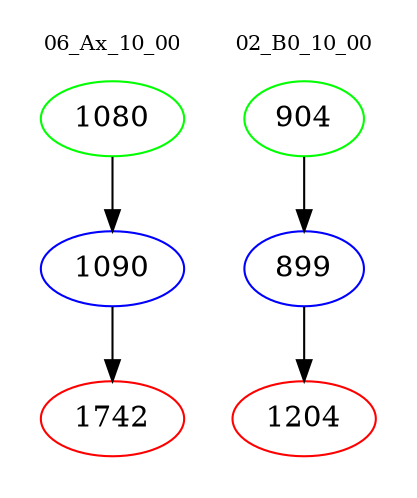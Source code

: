 digraph{
subgraph cluster_0 {
color = white
label = "06_Ax_10_00";
fontsize=10;
T0_1080 [label="1080", color="green"]
T0_1080 -> T0_1090 [color="black"]
T0_1090 [label="1090", color="blue"]
T0_1090 -> T0_1742 [color="black"]
T0_1742 [label="1742", color="red"]
}
subgraph cluster_1 {
color = white
label = "02_B0_10_00";
fontsize=10;
T1_904 [label="904", color="green"]
T1_904 -> T1_899 [color="black"]
T1_899 [label="899", color="blue"]
T1_899 -> T1_1204 [color="black"]
T1_1204 [label="1204", color="red"]
}
}
